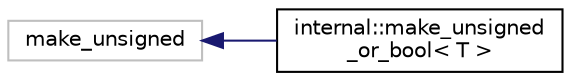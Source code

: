 digraph "Иерархия классов. Графический вид."
{
  edge [fontname="Helvetica",fontsize="10",labelfontname="Helvetica",labelfontsize="10"];
  node [fontname="Helvetica",fontsize="10",shape=record];
  rankdir="LR";
  Node108 [label="make_unsigned",height=0.2,width=0.4,color="grey75", fillcolor="white", style="filled"];
  Node108 -> Node0 [dir="back",color="midnightblue",fontsize="10",style="solid",fontname="Helvetica"];
  Node0 [label="internal::make_unsigned\l_or_bool\< T \>",height=0.2,width=0.4,color="black", fillcolor="white", style="filled",URL="$structinternal_1_1make__unsigned__or__bool.html"];
}
